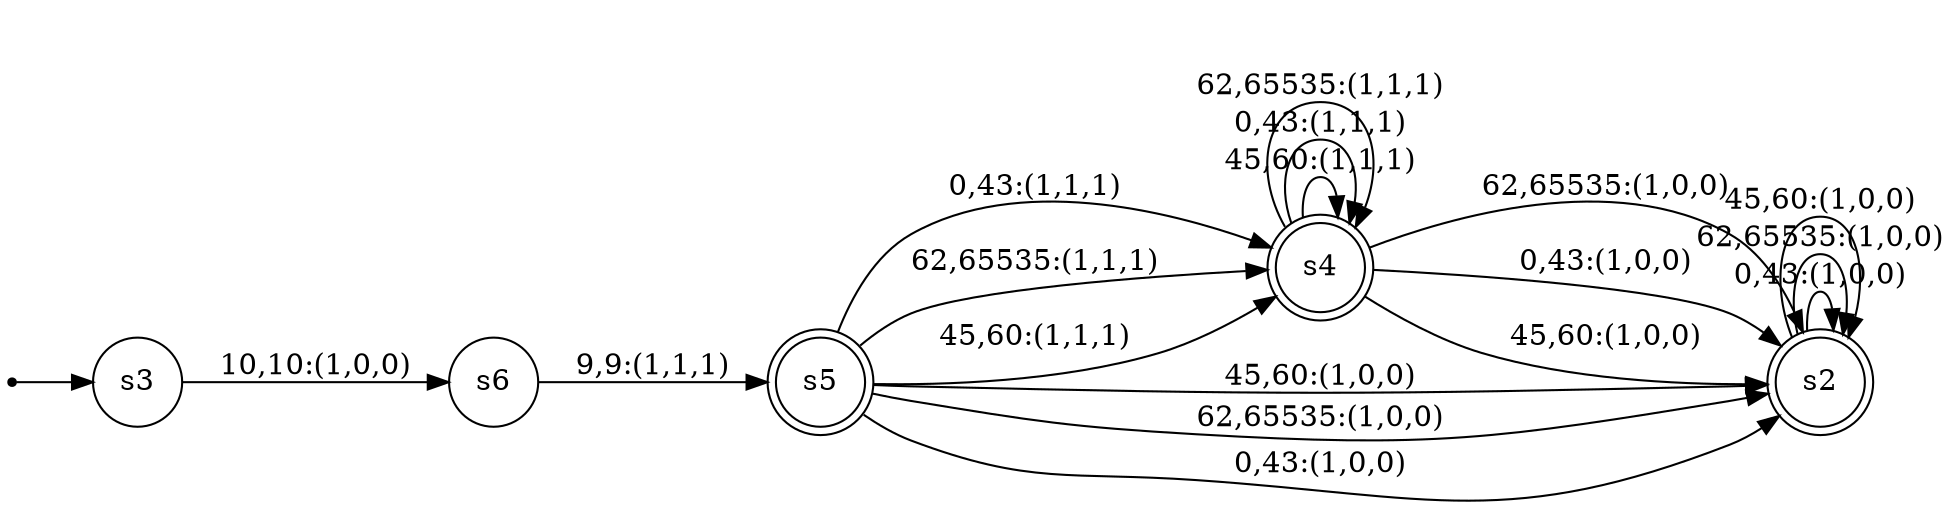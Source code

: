 
      digraph G {
        rankdir=LR;
        init [shape=point];
        node [shape = doublecircle];
        s5 s4 s2
        node [shape = circle];
        init -> s3;
        s6 -> s5 [label = "9,9:(1,1,1)"]
        s5 -> s4 [label = "0,43:(1,1,1)"]
        s5 -> s2 [label = "45,60:(1,0,0)"]
        s5 -> s4 [label = "62,65535:(1,1,1)"]
        s5 -> s2 [label = "62,65535:(1,0,0)"]
        s5 -> s4 [label = "45,60:(1,1,1)"]
        s5 -> s2 [label = "0,43:(1,0,0)"]
        s4 -> s2 [label = "62,65535:(1,0,0)"]
        s4 -> s4 [label = "45,60:(1,1,1)"]
        s4 -> s4 [label = "0,43:(1,1,1)"]
        s4 -> s2 [label = "0,43:(1,0,0)"]
        s4 -> s2 [label = "45,60:(1,0,0)"]
        s4 -> s4 [label = "62,65535:(1,1,1)"]
        s3 -> s6 [label = "10,10:(1,0,0)"]
        s2 -> s2 [label = "0,43:(1,0,0)"]
        s2 -> s2 [label = "62,65535:(1,0,0)"]
        s2 -> s2 [label = "45,60:(1,0,0)"]}